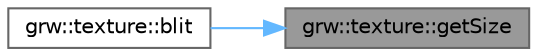 digraph "grw::texture::getSize"
{
 // LATEX_PDF_SIZE
  bgcolor="transparent";
  edge [fontname=Helvetica,fontsize=10,labelfontname=Helvetica,labelfontsize=10];
  node [fontname=Helvetica,fontsize=10,shape=box,height=0.2,width=0.4];
  rankdir="RL";
  Node1 [label="grw::texture::getSize",height=0.2,width=0.4,color="gray40", fillcolor="grey60", style="filled", fontcolor="black",tooltip=" "];
  Node1 -> Node2 [dir="back",color="steelblue1",style="solid"];
  Node2 [label="grw::texture::blit",height=0.2,width=0.4,color="grey40", fillcolor="white", style="filled",URL="$classgrw_1_1texture.html#a4fa68c80fc7d8849cd40c439b208b51c",tooltip="Blit a texture on another texture."];
}
